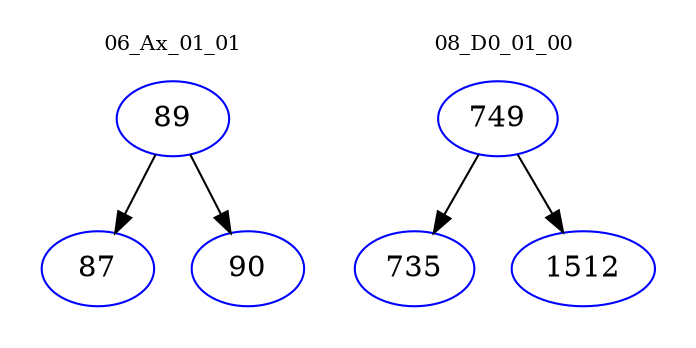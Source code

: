 digraph{
subgraph cluster_0 {
color = white
label = "06_Ax_01_01";
fontsize=10;
T0_89 [label="89", color="blue"]
T0_89 -> T0_87 [color="black"]
T0_87 [label="87", color="blue"]
T0_89 -> T0_90 [color="black"]
T0_90 [label="90", color="blue"]
}
subgraph cluster_1 {
color = white
label = "08_D0_01_00";
fontsize=10;
T1_749 [label="749", color="blue"]
T1_749 -> T1_735 [color="black"]
T1_735 [label="735", color="blue"]
T1_749 -> T1_1512 [color="black"]
T1_1512 [label="1512", color="blue"]
}
}
